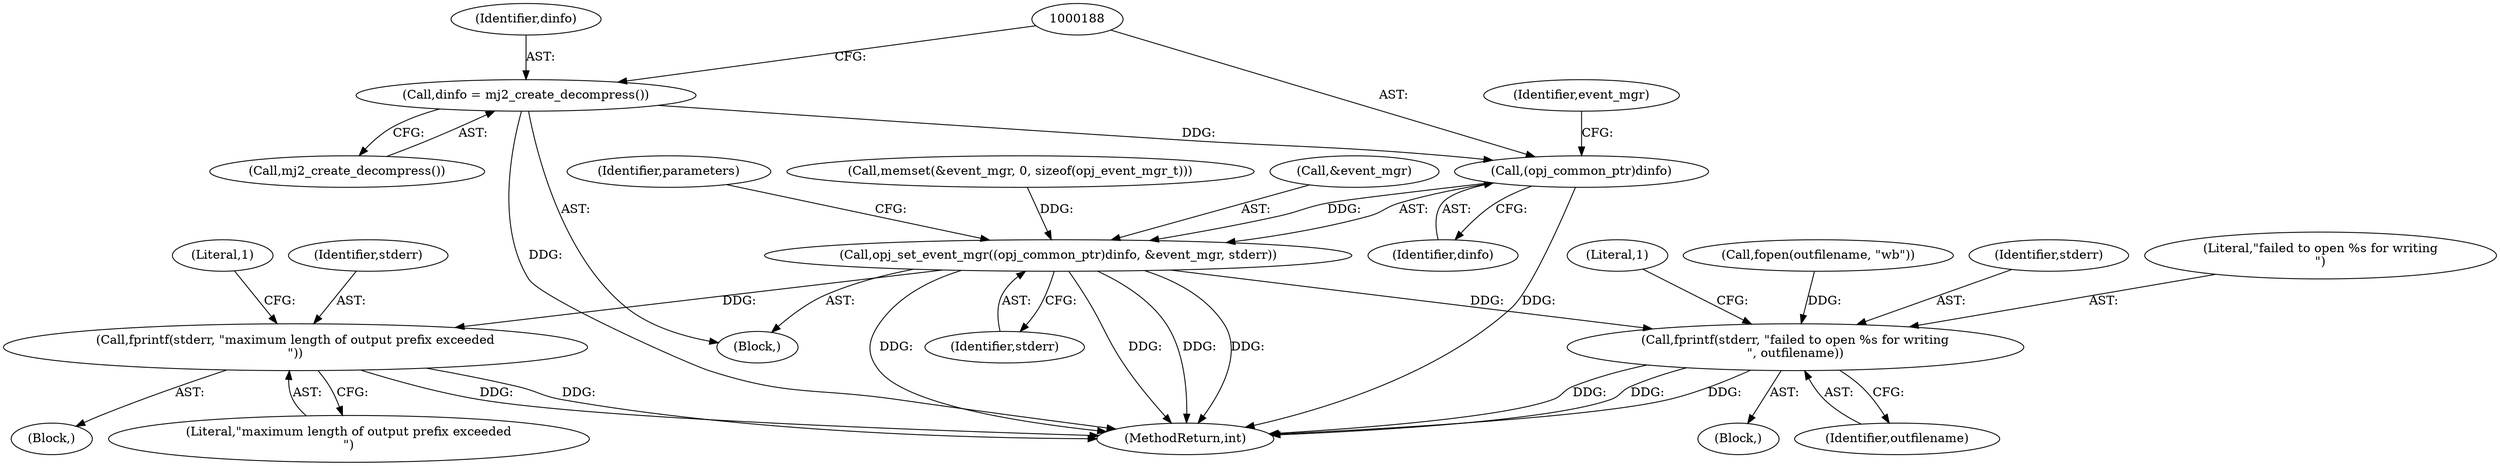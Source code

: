 digraph "0_openjpeg_6d8c0c06ee32dc03ba80acd48334e98728e56cf5@API" {
"1000183" [label="(Call,dinfo = mj2_create_decompress())"];
"1000187" [label="(Call,(opj_common_ptr)dinfo)"];
"1000186" [label="(Call,opj_set_event_mgr((opj_common_ptr)dinfo, &event_mgr, stderr))"];
"1000312" [label="(Call,fprintf(stderr, \"maximum length of output prefix exceeded\n\"))"];
"1000326" [label="(Call,fprintf(stderr, \"failed to open %s for writing\n\", outfilename))"];
"1000190" [label="(Call,&event_mgr)"];
"1000192" [label="(Identifier,stderr)"];
"1000329" [label="(Identifier,outfilename)"];
"1000313" [label="(Identifier,stderr)"];
"1000186" [label="(Call,opj_set_event_mgr((opj_common_ptr)dinfo, &event_mgr, stderr))"];
"1000184" [label="(Identifier,dinfo)"];
"1000195" [label="(Identifier,parameters)"];
"1000314" [label="(Literal,\"maximum length of output prefix exceeded\n\")"];
"1000191" [label="(Identifier,event_mgr)"];
"1000162" [label="(Call,memset(&event_mgr, 0, sizeof(opj_event_mgr_t)))"];
"1000187" [label="(Call,(opj_common_ptr)dinfo)"];
"1000327" [label="(Identifier,stderr)"];
"1000311" [label="(Block,)"];
"1000183" [label="(Call,dinfo = mj2_create_decompress())"];
"1000328" [label="(Literal,\"failed to open %s for writing\n\")"];
"1000189" [label="(Identifier,dinfo)"];
"1000326" [label="(Call,fprintf(stderr, \"failed to open %s for writing\n\", outfilename))"];
"1000331" [label="(Literal,1)"];
"1000319" [label="(Call,fopen(outfilename, \"wb\"))"];
"1000362" [label="(MethodReturn,int)"];
"1000113" [label="(Block,)"];
"1000312" [label="(Call,fprintf(stderr, \"maximum length of output prefix exceeded\n\"))"];
"1000325" [label="(Block,)"];
"1000316" [label="(Literal,1)"];
"1000185" [label="(Call,mj2_create_decompress())"];
"1000183" -> "1000113"  [label="AST: "];
"1000183" -> "1000185"  [label="CFG: "];
"1000184" -> "1000183"  [label="AST: "];
"1000185" -> "1000183"  [label="AST: "];
"1000188" -> "1000183"  [label="CFG: "];
"1000183" -> "1000362"  [label="DDG: "];
"1000183" -> "1000187"  [label="DDG: "];
"1000187" -> "1000186"  [label="AST: "];
"1000187" -> "1000189"  [label="CFG: "];
"1000188" -> "1000187"  [label="AST: "];
"1000189" -> "1000187"  [label="AST: "];
"1000191" -> "1000187"  [label="CFG: "];
"1000187" -> "1000362"  [label="DDG: "];
"1000187" -> "1000186"  [label="DDG: "];
"1000186" -> "1000113"  [label="AST: "];
"1000186" -> "1000192"  [label="CFG: "];
"1000190" -> "1000186"  [label="AST: "];
"1000192" -> "1000186"  [label="AST: "];
"1000195" -> "1000186"  [label="CFG: "];
"1000186" -> "1000362"  [label="DDG: "];
"1000186" -> "1000362"  [label="DDG: "];
"1000186" -> "1000362"  [label="DDG: "];
"1000186" -> "1000362"  [label="DDG: "];
"1000162" -> "1000186"  [label="DDG: "];
"1000186" -> "1000312"  [label="DDG: "];
"1000186" -> "1000326"  [label="DDG: "];
"1000312" -> "1000311"  [label="AST: "];
"1000312" -> "1000314"  [label="CFG: "];
"1000313" -> "1000312"  [label="AST: "];
"1000314" -> "1000312"  [label="AST: "];
"1000316" -> "1000312"  [label="CFG: "];
"1000312" -> "1000362"  [label="DDG: "];
"1000312" -> "1000362"  [label="DDG: "];
"1000326" -> "1000325"  [label="AST: "];
"1000326" -> "1000329"  [label="CFG: "];
"1000327" -> "1000326"  [label="AST: "];
"1000328" -> "1000326"  [label="AST: "];
"1000329" -> "1000326"  [label="AST: "];
"1000331" -> "1000326"  [label="CFG: "];
"1000326" -> "1000362"  [label="DDG: "];
"1000326" -> "1000362"  [label="DDG: "];
"1000326" -> "1000362"  [label="DDG: "];
"1000319" -> "1000326"  [label="DDG: "];
}
